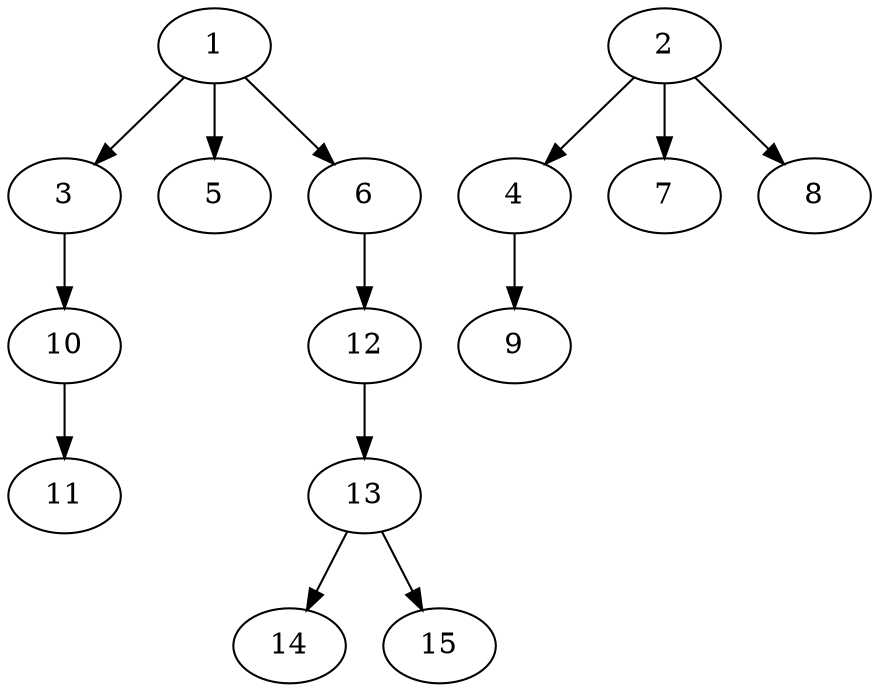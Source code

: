 // DAG automatically generated by daggen at Fri May 24 12:58:23 2024
// daggen-master/daggen -n 15 --fat 0.5 --density 0.5 --regular 0.5 --jump 2 --minalpha 20 --maxalpha 50 --dot -o dags_dot_15/sim_5.dot 
digraph G {
  1 [size="368293445632", alpha="34.00"]
  1 -> 3 [size ="411041792"]
  1 -> 5 [size ="411041792"]
  1 -> 6 [size ="411041792"]
  2 [size="17337085206", alpha="33.98"]
  2 -> 4 [size ="301989888"]
  2 -> 7 [size ="301989888"]
  2 -> 8 [size ="301989888"]
  3 [size="8589934592", alpha="33.57"]
  3 -> 10 [size ="33554432"]
  4 [size="31637922014", alpha="37.14"]
  4 -> 9 [size ="33554432"]
  5 [size="24818829844", alpha="26.61"]
  6 [size="317982893320", alpha="40.61"]
  6 -> 12 [size ="301989888"]
  7 [size="8589934592", alpha="27.47"]
  8 [size="17823731561", alpha="30.42"]
  9 [size="3178697190", alpha="40.05"]
  10 [size="231928233984", alpha="35.27"]
  10 -> 11 [size ="301989888"]
  11 [size="368293445632", alpha="39.10"]
  12 [size="33999402614", alpha="36.32"]
  12 -> 13 [size ="679477248"]
  13 [size="7449989423", alpha="47.20"]
  13 -> 14 [size ="209715200"]
  13 -> 15 [size ="209715200"]
  14 [size="8589934592", alpha="25.21"]
  15 [size="27953514110", alpha="34.45"]
}
